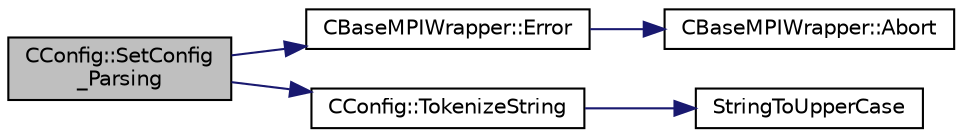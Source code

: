 digraph "CConfig::SetConfig_Parsing"
{
  edge [fontname="Helvetica",fontsize="10",labelfontname="Helvetica",labelfontsize="10"];
  node [fontname="Helvetica",fontsize="10",shape=record];
  rankdir="LR";
  Node14311 [label="CConfig::SetConfig\l_Parsing",height=0.2,width=0.4,color="black", fillcolor="grey75", style="filled", fontcolor="black"];
  Node14311 -> Node14312 [color="midnightblue",fontsize="10",style="solid",fontname="Helvetica"];
  Node14312 [label="CBaseMPIWrapper::Error",height=0.2,width=0.4,color="black", fillcolor="white", style="filled",URL="$class_c_base_m_p_i_wrapper.html#a04457c47629bda56704e6a8804833eeb"];
  Node14312 -> Node14313 [color="midnightblue",fontsize="10",style="solid",fontname="Helvetica"];
  Node14313 [label="CBaseMPIWrapper::Abort",height=0.2,width=0.4,color="black", fillcolor="white", style="filled",URL="$class_c_base_m_p_i_wrapper.html#a21ef5681e2acb532d345e9bab173ef07"];
  Node14311 -> Node14314 [color="midnightblue",fontsize="10",style="solid",fontname="Helvetica"];
  Node14314 [label="CConfig::TokenizeString",height=0.2,width=0.4,color="black", fillcolor="white", style="filled",URL="$class_c_config.html#ab7c2fcf154bfeb412452d60f4df48263",tooltip="breaks an input line from the config file into a set of tokens "];
  Node14314 -> Node14315 [color="midnightblue",fontsize="10",style="solid",fontname="Helvetica"];
  Node14315 [label="StringToUpperCase",height=0.2,width=0.4,color="black", fillcolor="white", style="filled",URL="$option__structure_8hpp.html#a3a58d5861158c51c97ad06b00e0c390c",tooltip="utility function for converting strings to uppercase "];
}
